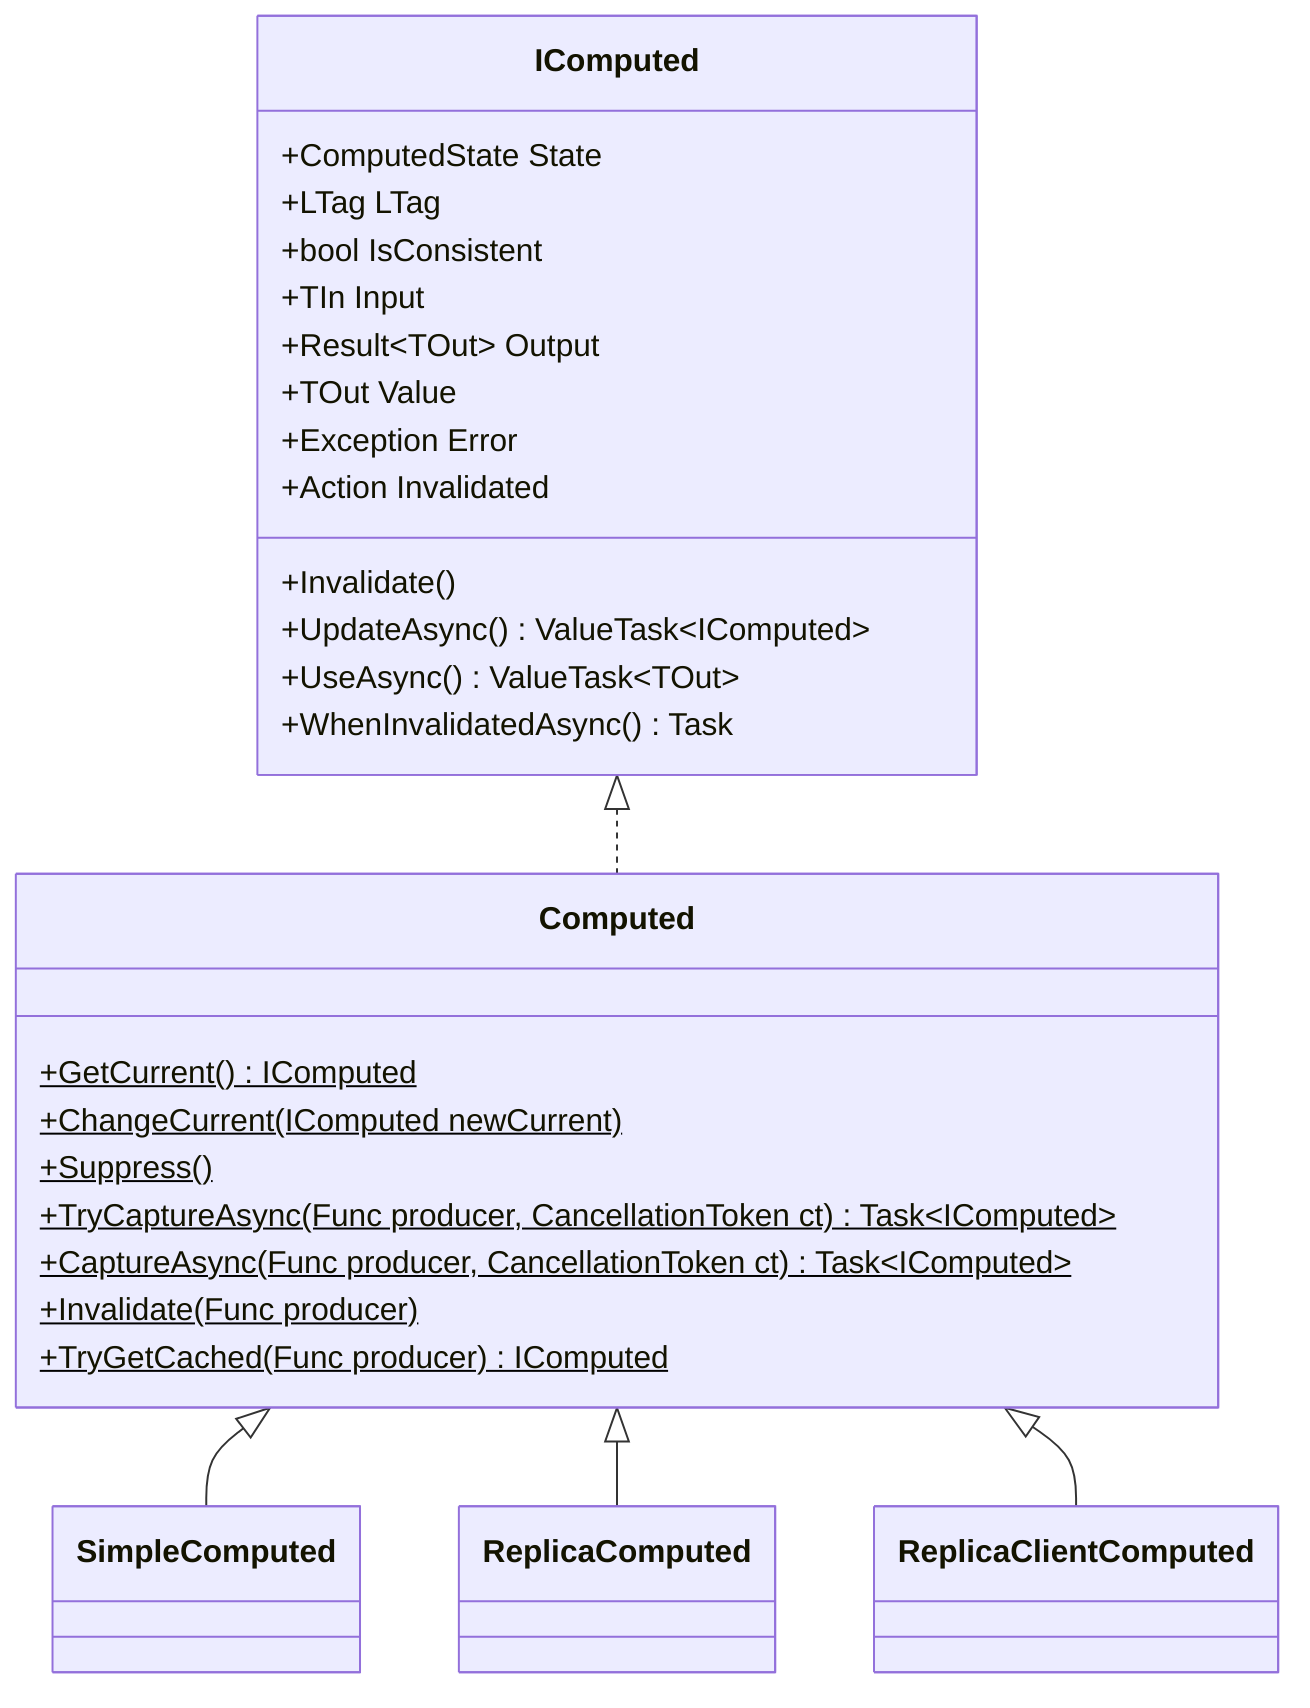 classDiagram
  IComputed <|.. Computed
  Computed <|-- SimpleComputed
  Computed <|-- ReplicaComputed
  Computed <|-- ReplicaClientComputed
  class IComputed {
    +ComputedState State
    +LTag LTag
    +bool IsConsistent
    +TIn Input
    +Result~TOut~ Output
    +TOut Value
    +Exception Error
    +Action Invalidated

    +Invalidate()
    +UpdateAsync() ValueTask~IComputed~
    +UseAsync() ValueTask~TOut~
    +WhenInvalidatedAsync() Task
  }
  class Computed {
    +GetCurrent()$ IComputed
    +ChangeCurrent(IComputed newCurrent)$
    +Suppress()$
    +TryCaptureAsync(Func producer, CancellationToken ct)$ Task~IComputed~
    +CaptureAsync(Func producer, CancellationToken ct)$ Task~IComputed~
    +Invalidate(Func producer)$
    +TryGetCached(Func producer)$ IComputed
  }